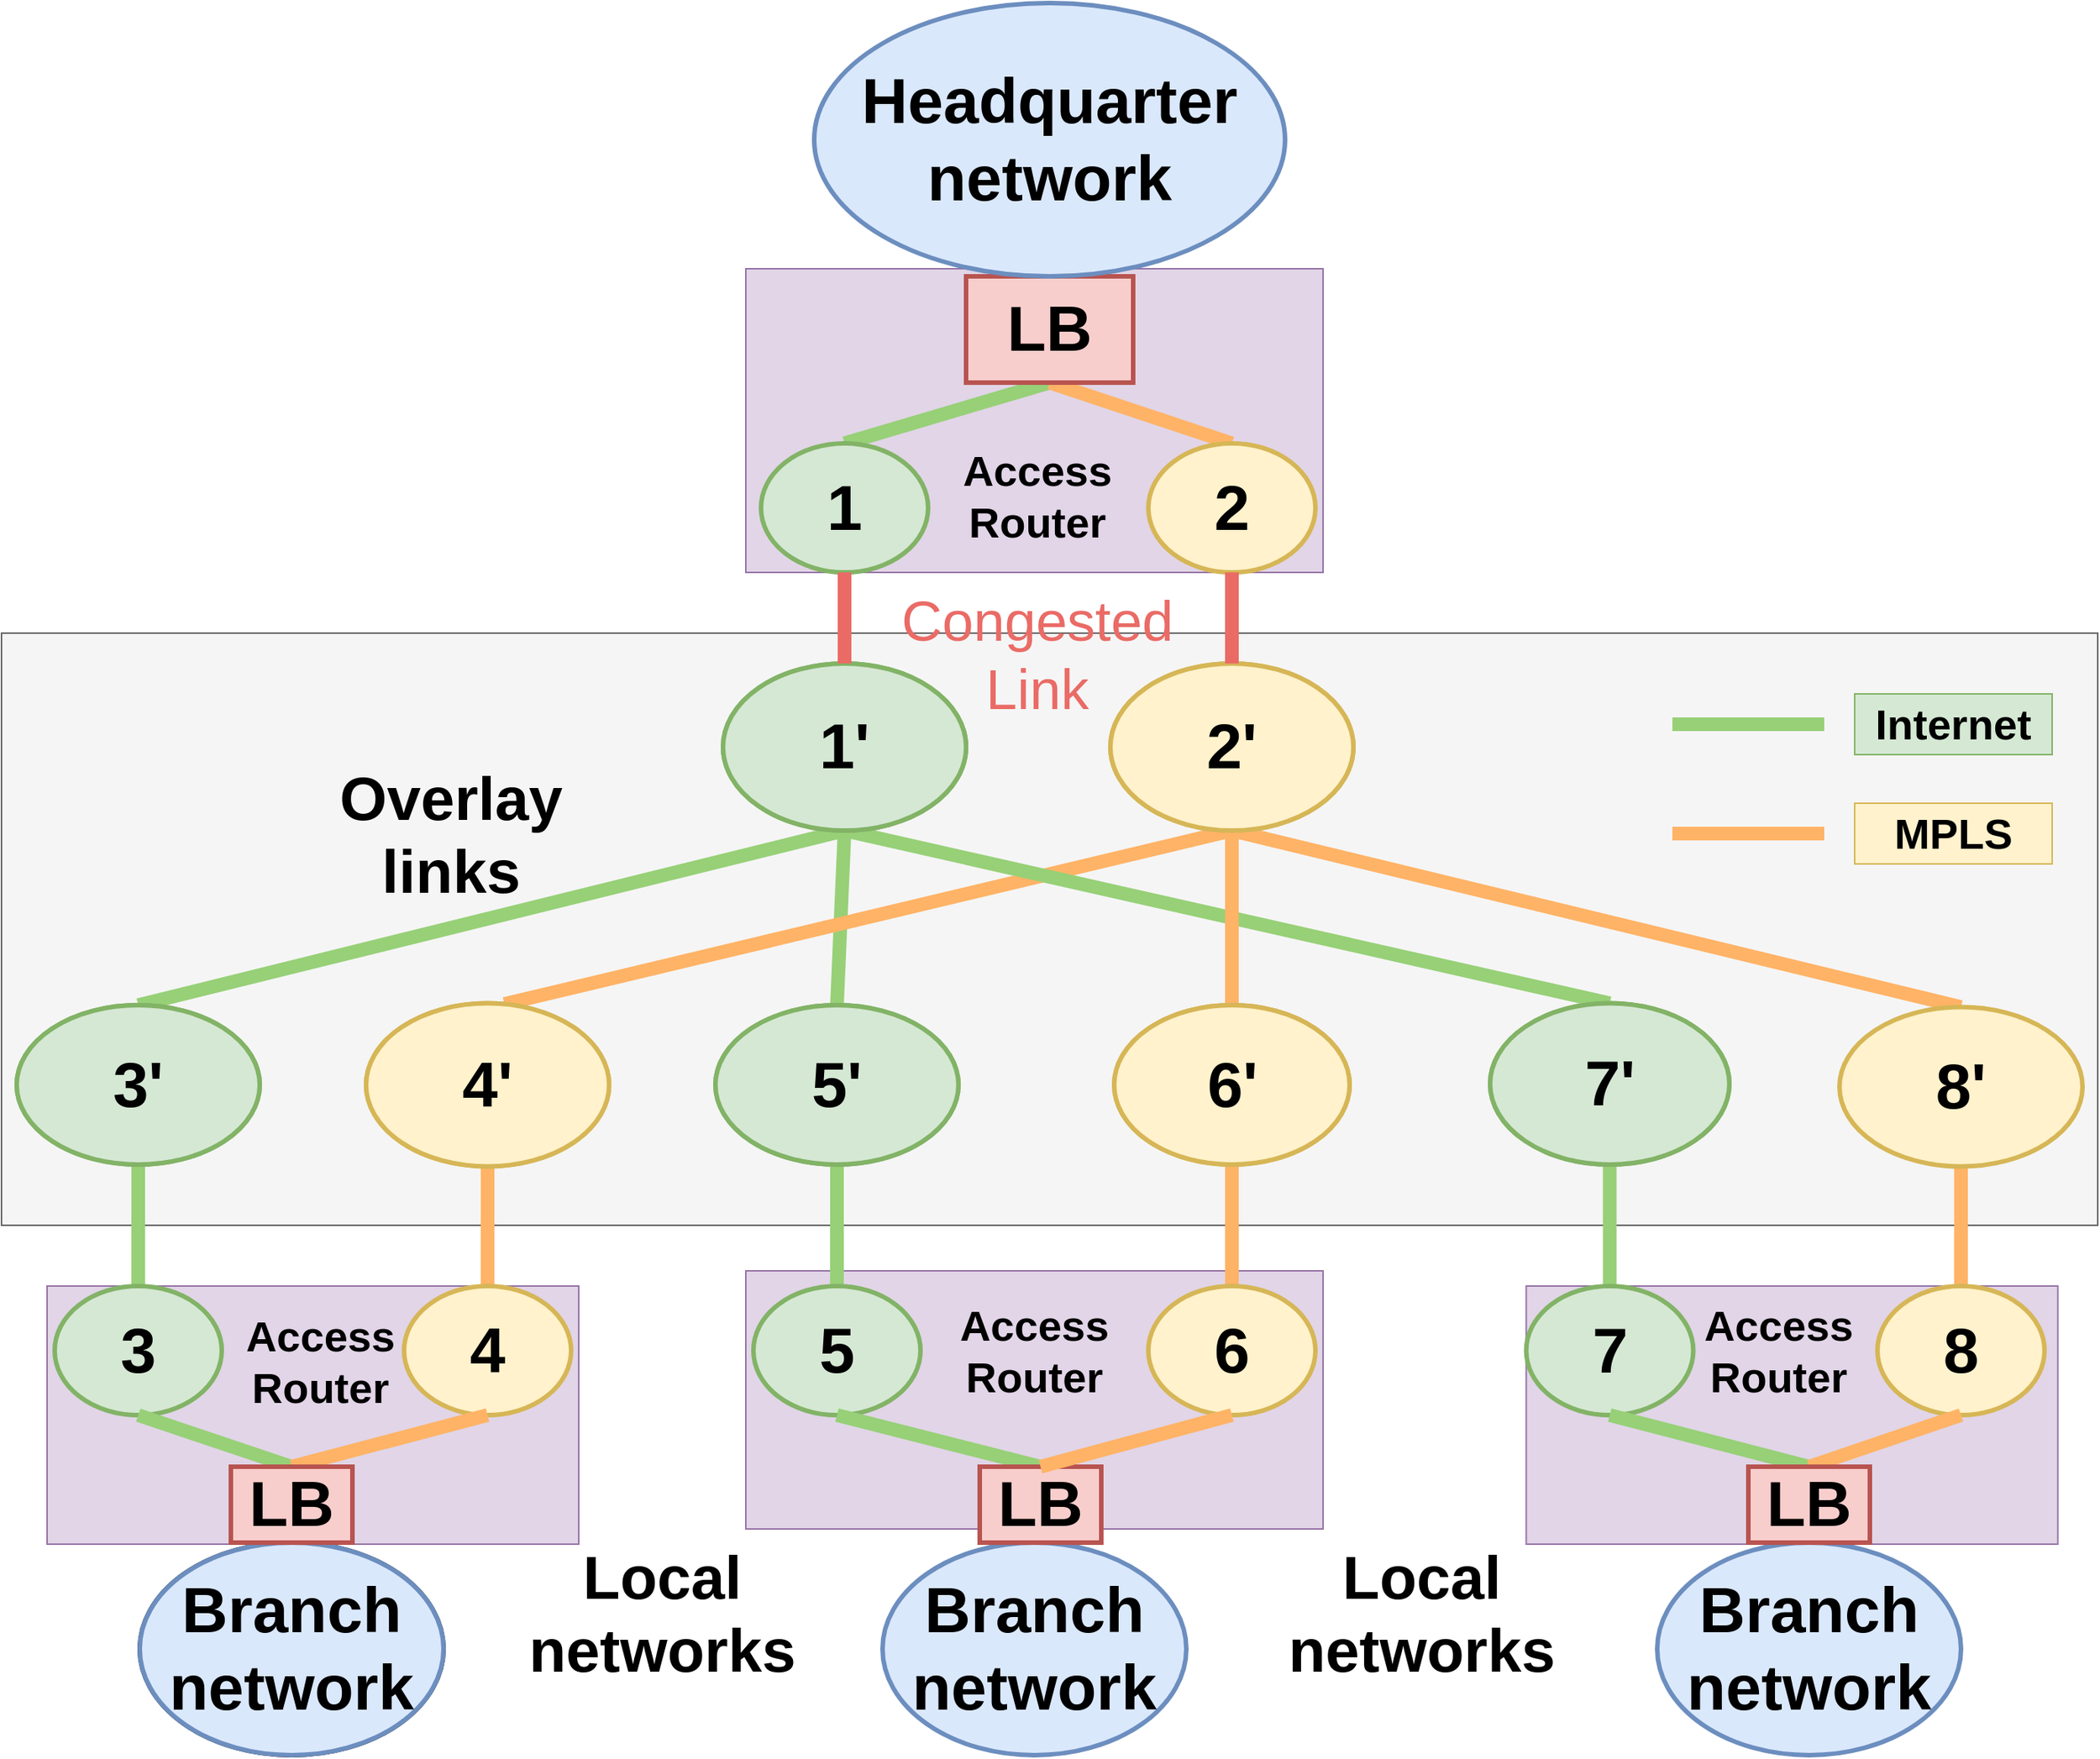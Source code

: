 <mxfile version="21.7.2" type="github">
  <diagram name="Page-1" id="ULckoyat54zV__HIXDZd">
    <mxGraphModel dx="4014" dy="2745" grid="1" gridSize="10" guides="1" tooltips="1" connect="1" arrows="1" fold="1" page="1" pageScale="1" pageWidth="827" pageHeight="1169" math="0" shadow="0">
      <root>
        <mxCell id="0" />
        <mxCell id="1" parent="0" />
        <mxCell id="v4-6-bHVS8jRS0BCCZuM-1" value="" style="rounded=0;whiteSpace=wrap;html=1;fillColor=#f5f5f5;fontColor=#333333;strokeColor=#666666;" parent="1" vertex="1">
          <mxGeometry x="-270" y="340" width="1380" height="390" as="geometry" />
        </mxCell>
        <mxCell id="v4-6-bHVS8jRS0BCCZuM-78" value="" style="rounded=0;whiteSpace=wrap;html=1;fillColor=#e1d5e7;strokeColor=#9673a6;" parent="1" vertex="1">
          <mxGeometry x="733.75" y="770" width="350" height="170" as="geometry" />
        </mxCell>
        <mxCell id="v4-6-bHVS8jRS0BCCZuM-76" value="" style="rounded=0;whiteSpace=wrap;html=1;fillColor=#e1d5e7;strokeColor=#9673a6;" parent="1" vertex="1">
          <mxGeometry x="220" y="760" width="380" height="170" as="geometry" />
        </mxCell>
        <mxCell id="v4-6-bHVS8jRS0BCCZuM-74" value="" style="rounded=0;whiteSpace=wrap;html=1;fillColor=#e1d5e7;strokeColor=#9673a6;" parent="1" vertex="1">
          <mxGeometry x="220" y="100" width="380" height="200" as="geometry" />
        </mxCell>
        <mxCell id="v4-6-bHVS8jRS0BCCZuM-73" value="" style="rounded=0;whiteSpace=wrap;html=1;fillColor=#e1d5e7;strokeColor=#9673a6;" parent="1" vertex="1">
          <mxGeometry x="-240" y="770" width="350" height="170" as="geometry" />
        </mxCell>
        <mxCell id="v4-6-bHVS8jRS0BCCZuM-2" style="rounded=0;orthogonalLoop=1;jettySize=auto;html=1;entryX=0.5;entryY=0;entryDx=0;entryDy=0;strokeWidth=9;endArrow=none;endFill=0;strokeColor=#97D077;exitX=0.5;exitY=1;exitDx=0;exitDy=0;fontSize=42;" parent="1" source="v4-6-bHVS8jRS0BCCZuM-21" target="v4-6-bHVS8jRS0BCCZuM-25" edge="1">
          <mxGeometry relative="1" as="geometry">
            <mxPoint x="301.723" y="459.287" as="sourcePoint" />
            <mxPoint x="260" y="600" as="targetPoint" />
          </mxGeometry>
        </mxCell>
        <mxCell id="v4-6-bHVS8jRS0BCCZuM-3" style="rounded=0;orthogonalLoop=1;jettySize=auto;html=1;exitX=0.5;exitY=1;exitDx=0;exitDy=0;entryX=0.5;entryY=0;entryDx=0;entryDy=0;strokeWidth=9;endArrow=none;endFill=0;strokeColor=#97D077;fontSize=42;" parent="1" source="v4-6-bHVS8jRS0BCCZuM-23" target="v4-6-bHVS8jRS0BCCZuM-45" edge="1">
          <mxGeometry relative="1" as="geometry">
            <mxPoint x="-270" y="675" as="sourcePoint" />
          </mxGeometry>
        </mxCell>
        <mxCell id="v4-6-bHVS8jRS0BCCZuM-4" style="rounded=0;orthogonalLoop=1;jettySize=auto;html=1;exitX=0.5;exitY=1;exitDx=0;exitDy=0;strokeWidth=9;endArrow=none;endFill=0;strokeColor=#FFB366;entryX=0.5;entryY=0;entryDx=0;entryDy=0;fontSize=42;" parent="1" source="v4-6-bHVS8jRS0BCCZuM-24" target="v4-6-bHVS8jRS0BCCZuM-46" edge="1">
          <mxGeometry relative="1" as="geometry">
            <mxPoint x="-140" y="740.0" as="targetPoint" />
            <mxPoint x="-5" y="670" as="sourcePoint" />
          </mxGeometry>
        </mxCell>
        <mxCell id="v4-6-bHVS8jRS0BCCZuM-5" style="rounded=0;orthogonalLoop=1;jettySize=auto;html=1;strokeWidth=9;endArrow=none;endFill=0;strokeColor=#97D077;exitX=0.5;exitY=1;exitDx=0;exitDy=0;fontSize=42;" parent="1" source="v4-6-bHVS8jRS0BCCZuM-28" target="v4-6-bHVS8jRS0BCCZuM-49" edge="1">
          <mxGeometry relative="1" as="geometry">
            <mxPoint x="830.075" y="664.77" as="sourcePoint" />
          </mxGeometry>
        </mxCell>
        <mxCell id="v4-6-bHVS8jRS0BCCZuM-6" style="rounded=0;orthogonalLoop=1;jettySize=auto;html=1;strokeWidth=9;endArrow=none;endFill=0;strokeColor=#FFB366;exitX=0.5;exitY=1;exitDx=0;exitDy=0;fontSize=42;" parent="1" source="v4-6-bHVS8jRS0BCCZuM-29" target="v4-6-bHVS8jRS0BCCZuM-50" edge="1">
          <mxGeometry relative="1" as="geometry">
            <mxPoint x="1021.755" y="662.883" as="sourcePoint" />
          </mxGeometry>
        </mxCell>
        <mxCell id="v4-6-bHVS8jRS0BCCZuM-7" value="LB" style="rounded=0;whiteSpace=wrap;html=1;fontStyle=1;fontSize=42;" parent="1" vertex="1">
          <mxGeometry x="374" y="889" width="80" height="50" as="geometry" />
        </mxCell>
        <mxCell id="v4-6-bHVS8jRS0BCCZuM-8" value="LB" style="rounded=0;whiteSpace=wrap;html=1;fontStyle=1;fontSize=42;" parent="1" vertex="1">
          <mxGeometry x="880" y="889" width="80" height="50" as="geometry" />
        </mxCell>
        <mxCell id="v4-6-bHVS8jRS0BCCZuM-9" value="Local network" style="ellipse;whiteSpace=wrap;html=1;fontStyle=1;fontSize=42;strokeWidth=3;" parent="1" vertex="1">
          <mxGeometry x="-179" y="939" width="200" height="140" as="geometry" />
        </mxCell>
        <mxCell id="v4-6-bHVS8jRS0BCCZuM-10" value="Local network" style="ellipse;whiteSpace=wrap;html=1;fontStyle=1;fontSize=42;" parent="1" vertex="1">
          <mxGeometry x="310" y="939" width="200" height="140" as="geometry" />
        </mxCell>
        <mxCell id="v4-6-bHVS8jRS0BCCZuM-11" value="Local network" style="ellipse;whiteSpace=wrap;html=1;fontStyle=1;fontSize=42;" parent="1" vertex="1">
          <mxGeometry x="820" y="939" width="200" height="140" as="geometry" />
        </mxCell>
        <mxCell id="v4-6-bHVS8jRS0BCCZuM-12" style="rounded=0;orthogonalLoop=1;jettySize=auto;html=1;exitX=0.5;exitY=1;exitDx=0;exitDy=0;entryX=0.5;entryY=0;entryDx=0;entryDy=0;strokeWidth=9;endArrow=none;endFill=0;strokeColor=#97D077;fontSize=42;" parent="1" source="v4-6-bHVS8jRS0BCCZuM-26" target="v4-6-bHVS8jRS0BCCZuM-60" edge="1">
          <mxGeometry relative="1" as="geometry">
            <mxPoint x="410" y="310" as="sourcePoint" />
            <mxPoint x="260" y="360" as="targetPoint" />
          </mxGeometry>
        </mxCell>
        <mxCell id="v4-6-bHVS8jRS0BCCZuM-13" style="rounded=0;orthogonalLoop=1;jettySize=auto;html=1;exitX=0.5;exitY=1;exitDx=0;exitDy=0;entryX=0.5;entryY=0;entryDx=0;entryDy=0;strokeWidth=9;endArrow=none;endFill=0;strokeColor=#FFB366;fontSize=42;" parent="1" source="v4-6-bHVS8jRS0BCCZuM-26" target="v4-6-bHVS8jRS0BCCZuM-61" edge="1">
          <mxGeometry relative="1" as="geometry">
            <mxPoint x="410" y="310" as="sourcePoint" />
            <mxPoint x="525" y="365" as="targetPoint" />
          </mxGeometry>
        </mxCell>
        <mxCell id="v4-6-bHVS8jRS0BCCZuM-14" style="rounded=0;orthogonalLoop=1;jettySize=auto;html=1;entryX=0.5;entryY=0;entryDx=0;entryDy=0;strokeWidth=9;endArrow=none;endFill=0;strokeColor=#97D077;exitX=0.5;exitY=1;exitDx=0;exitDy=0;fontSize=42;" parent="1" source="v4-6-bHVS8jRS0BCCZuM-21" target="v4-6-bHVS8jRS0BCCZuM-23" edge="1">
          <mxGeometry relative="1" as="geometry">
            <mxPoint x="260" y="460" as="sourcePoint" />
            <mxPoint x="-270" y="595" as="targetPoint" />
          </mxGeometry>
        </mxCell>
        <mxCell id="v4-6-bHVS8jRS0BCCZuM-15" style="rounded=0;orthogonalLoop=1;jettySize=auto;html=1;exitX=0.5;exitY=1;exitDx=0;exitDy=0;entryX=0.569;entryY=0.005;entryDx=0;entryDy=0;strokeWidth=9;endArrow=none;endFill=0;strokeColor=#FFB366;entryPerimeter=0;fontSize=42;" parent="1" source="v4-6-bHVS8jRS0BCCZuM-22" target="v4-6-bHVS8jRS0BCCZuM-24" edge="1">
          <mxGeometry relative="1" as="geometry">
            <mxPoint x="525" y="435" as="sourcePoint" />
            <mxPoint x="-5" y="600" as="targetPoint" />
          </mxGeometry>
        </mxCell>
        <mxCell id="v4-6-bHVS8jRS0BCCZuM-16" style="rounded=0;orthogonalLoop=1;jettySize=auto;html=1;strokeWidth=9;endArrow=none;endFill=0;entryX=0.5;entryY=0;entryDx=0;entryDy=0;exitX=0.5;exitY=1;exitDx=0;exitDy=0;strokeColor=#97D077;fontSize=42;" parent="1" source="v4-6-bHVS8jRS0BCCZuM-21" target="v4-6-bHVS8jRS0BCCZuM-28" edge="1">
          <mxGeometry relative="1" as="geometry">
            <mxPoint x="313" y="460" as="sourcePoint" />
            <mxPoint x="790" y="595" as="targetPoint" />
          </mxGeometry>
        </mxCell>
        <mxCell id="v4-6-bHVS8jRS0BCCZuM-17" style="rounded=0;orthogonalLoop=1;jettySize=auto;html=1;exitX=0.5;exitY=1;exitDx=0;exitDy=0;strokeWidth=9;endArrow=none;endFill=0;entryX=0.5;entryY=0;entryDx=0;entryDy=0;strokeColor=#FFB366;fontSize=42;" parent="1" source="v4-6-bHVS8jRS0BCCZuM-22" target="v4-6-bHVS8jRS0BCCZuM-29" edge="1">
          <mxGeometry relative="1" as="geometry">
            <mxPoint x="525" y="435" as="sourcePoint" />
            <mxPoint x="1055" y="600" as="targetPoint" />
          </mxGeometry>
        </mxCell>
        <mxCell id="v4-6-bHVS8jRS0BCCZuM-18" style="rounded=0;orthogonalLoop=1;jettySize=auto;html=1;strokeWidth=9;endArrow=none;endFill=0;exitX=0.5;exitY=1;exitDx=0;exitDy=0;strokeColor=#FFB366;fontSize=42;" parent="1" source="v4-6-bHVS8jRS0BCCZuM-22" target="v4-6-bHVS8jRS0BCCZuM-27" edge="1">
          <mxGeometry relative="1" as="geometry">
            <mxPoint x="525" y="435" as="sourcePoint" />
            <mxPoint x="525" y="605" as="targetPoint" />
          </mxGeometry>
        </mxCell>
        <mxCell id="v4-6-bHVS8jRS0BCCZuM-19" style="rounded=0;orthogonalLoop=1;jettySize=auto;html=1;exitX=0.5;exitY=1;exitDx=0;exitDy=0;strokeWidth=9;endArrow=none;endFill=0;strokeColor=#97D077;entryX=0.5;entryY=0;entryDx=0;entryDy=0;fontSize=42;" parent="1" source="v4-6-bHVS8jRS0BCCZuM-25" target="v4-6-bHVS8jRS0BCCZuM-47" edge="1">
          <mxGeometry relative="1" as="geometry">
            <mxPoint x="260" y="680" as="sourcePoint" />
            <mxPoint x="340" y="740" as="targetPoint" />
          </mxGeometry>
        </mxCell>
        <mxCell id="v4-6-bHVS8jRS0BCCZuM-20" style="rounded=0;orthogonalLoop=1;jettySize=auto;html=1;entryX=0.5;entryY=0;entryDx=0;entryDy=0;strokeWidth=9;endArrow=none;endFill=0;exitX=0.5;exitY=1;exitDx=0;exitDy=0;strokeColor=#FFB366;fontSize=42;" parent="1" source="v4-6-bHVS8jRS0BCCZuM-27" target="v4-6-bHVS8jRS0BCCZuM-48" edge="1">
          <mxGeometry relative="1" as="geometry">
            <mxPoint x="493" y="669" as="sourcePoint" />
            <mxPoint x="414" y="740" as="targetPoint" />
          </mxGeometry>
        </mxCell>
        <mxCell id="v4-6-bHVS8jRS0BCCZuM-21" value="1" style="ellipse;whiteSpace=wrap;html=1;fontStyle=1;fontSize=42;strokeWidth=3;fillColor=#d5e8d4;strokeColor=#82b366;" parent="1" vertex="1">
          <mxGeometry x="205" y="360" width="160" height="110" as="geometry" />
        </mxCell>
        <mxCell id="v4-6-bHVS8jRS0BCCZuM-22" value="2" style="ellipse;whiteSpace=wrap;html=1;fontStyle=1;fontSize=42;strokeWidth=3;fillColor=#fff2cc;strokeColor=#d6b656;" parent="1" vertex="1">
          <mxGeometry x="460" y="360" width="160" height="110" as="geometry" />
        </mxCell>
        <mxCell id="v4-6-bHVS8jRS0BCCZuM-23" value="3" style="ellipse;whiteSpace=wrap;html=1;fontStyle=1;fontSize=42;strokeWidth=3;fillColor=#d5e8d4;strokeColor=#82b366;" parent="1" vertex="1">
          <mxGeometry x="-260" y="585" width="160" height="105" as="geometry" />
        </mxCell>
        <mxCell id="v4-6-bHVS8jRS0BCCZuM-24" value="4" style="ellipse;whiteSpace=wrap;html=1;fontStyle=1;fontSize=42;strokeWidth=3;fillColor=#fff2cc;strokeColor=#d6b656;" parent="1" vertex="1">
          <mxGeometry x="-30" y="583.75" width="160" height="107.5" as="geometry" />
        </mxCell>
        <mxCell id="v4-6-bHVS8jRS0BCCZuM-25" value="5" style="ellipse;whiteSpace=wrap;html=1;fontStyle=1;fontSize=42;strokeWidth=3;fillColor=#d5e8d4;strokeColor=#82b366;" parent="1" vertex="1">
          <mxGeometry x="200" y="585" width="160" height="105" as="geometry" />
        </mxCell>
        <mxCell id="v4-6-bHVS8jRS0BCCZuM-26" value="LB" style="rounded=0;whiteSpace=wrap;html=1;fontStyle=1;fontSize=42;strokeWidth=3;fillColor=#f8cecc;strokeColor=#b85450;" parent="1" vertex="1">
          <mxGeometry x="365" y="105" width="110" height="70" as="geometry" />
        </mxCell>
        <mxCell id="v4-6-bHVS8jRS0BCCZuM-27" value="6" style="ellipse;whiteSpace=wrap;html=1;fontStyle=1;fontSize=42;strokeWidth=3;fillColor=#fff2cc;strokeColor=#d6b656;" parent="1" vertex="1">
          <mxGeometry x="462.5" y="585" width="155" height="105" as="geometry" />
        </mxCell>
        <mxCell id="v4-6-bHVS8jRS0BCCZuM-28" value="7" style="ellipse;whiteSpace=wrap;html=1;fontStyle=1;fontSize=42;strokeWidth=3;fillColor=#d5e8d4;strokeColor=#82b366;" parent="1" vertex="1">
          <mxGeometry x="710" y="583.75" width="157.5" height="106.25" as="geometry" />
        </mxCell>
        <mxCell id="v4-6-bHVS8jRS0BCCZuM-29" value="8&#39;" style="ellipse;whiteSpace=wrap;html=1;fontStyle=1;fontSize=42;strokeWidth=3;fillColor=#fff2cc;strokeColor=#d6b656;" parent="1" vertex="1">
          <mxGeometry x="940" y="586.25" width="160" height="105" as="geometry" />
        </mxCell>
        <mxCell id="v4-6-bHVS8jRS0BCCZuM-30" value="Branch network" style="ellipse;whiteSpace=wrap;html=1;fontStyle=1;fontSize=42;strokeWidth=3;fillColor=#dae8fc;strokeColor=#6c8ebf;" parent="1" vertex="1">
          <mxGeometry x="820" y="939" width="200" height="140" as="geometry" />
        </mxCell>
        <mxCell id="v4-6-bHVS8jRS0BCCZuM-31" value="Branch network" style="ellipse;whiteSpace=wrap;html=1;fontStyle=1;fontSize=42;strokeWidth=3;fillColor=#dae8fc;strokeColor=#6c8ebf;" parent="1" vertex="1">
          <mxGeometry x="310" y="939" width="200" height="140" as="geometry" />
        </mxCell>
        <mxCell id="v4-6-bHVS8jRS0BCCZuM-32" value="Branch network" style="ellipse;whiteSpace=wrap;html=1;fontStyle=1;fontSize=42;strokeWidth=3;fillColor=#dae8fc;strokeColor=#6c8ebf;" parent="1" vertex="1">
          <mxGeometry x="-179" y="939" width="200" height="140" as="geometry" />
        </mxCell>
        <mxCell id="v4-6-bHVS8jRS0BCCZuM-33" value="" style="endArrow=none;html=1;rounded=0;strokeWidth=9;strokeColor=#97D077;fontSize=42;" parent="1" edge="1">
          <mxGeometry width="50" height="50" relative="1" as="geometry">
            <mxPoint x="830" y="400" as="sourcePoint" />
            <mxPoint x="930" y="400" as="targetPoint" />
          </mxGeometry>
        </mxCell>
        <mxCell id="v4-6-bHVS8jRS0BCCZuM-34" value="" style="endArrow=none;html=1;rounded=0;strokeWidth=9;strokeColor=#FFB366;fontSize=42;" parent="1" edge="1">
          <mxGeometry width="50" height="50" relative="1" as="geometry">
            <mxPoint x="830" y="472" as="sourcePoint" />
            <mxPoint x="930" y="472" as="targetPoint" />
          </mxGeometry>
        </mxCell>
        <mxCell id="v4-6-bHVS8jRS0BCCZuM-35" value="Internet" style="text;html=1;strokeColor=#82b366;fillColor=#d5e8d4;align=center;verticalAlign=middle;whiteSpace=wrap;rounded=0;fontSize=28;fontStyle=1" parent="1" vertex="1">
          <mxGeometry x="950" y="380" width="130" height="40" as="geometry" />
        </mxCell>
        <mxCell id="v4-6-bHVS8jRS0BCCZuM-36" value="MPLS" style="text;html=1;strokeColor=#d6b656;fillColor=#fff2cc;align=center;verticalAlign=middle;whiteSpace=wrap;rounded=0;fontSize=28;fontStyle=1" parent="1" vertex="1">
          <mxGeometry x="950" y="452" width="130" height="40" as="geometry" />
        </mxCell>
        <mxCell id="v4-6-bHVS8jRS0BCCZuM-37" value="Headquarter network" style="ellipse;whiteSpace=wrap;html=1;fontStyle=1;fontSize=42;strokeWidth=3;fillColor=#dae8fc;strokeColor=#6c8ebf;" parent="1" vertex="1">
          <mxGeometry x="265" y="-75" width="310" height="180" as="geometry" />
        </mxCell>
        <mxCell id="v4-6-bHVS8jRS0BCCZuM-38" value="1&#39;" style="ellipse;whiteSpace=wrap;html=1;fontStyle=1;fontSize=42;strokeWidth=3;fillColor=#d5e8d4;strokeColor=#82b366;" parent="1" vertex="1">
          <mxGeometry x="205" y="360" width="160" height="110" as="geometry" />
        </mxCell>
        <mxCell id="v4-6-bHVS8jRS0BCCZuM-39" value="2&#39;" style="ellipse;whiteSpace=wrap;html=1;fontStyle=1;fontSize=42;strokeWidth=3;fillColor=#fff2cc;strokeColor=#d6b656;" parent="1" vertex="1">
          <mxGeometry x="460" y="360" width="160" height="110" as="geometry" />
        </mxCell>
        <mxCell id="v4-6-bHVS8jRS0BCCZuM-40" value="6&#39;" style="ellipse;whiteSpace=wrap;html=1;fontStyle=1;fontSize=42;strokeWidth=3;fillColor=#fff2cc;strokeColor=#d6b656;" parent="1" vertex="1">
          <mxGeometry x="462.5" y="585" width="155" height="105" as="geometry" />
        </mxCell>
        <mxCell id="v4-6-bHVS8jRS0BCCZuM-41" value="5&#39;" style="ellipse;whiteSpace=wrap;html=1;fontStyle=1;fontSize=42;strokeWidth=3;fillColor=#d5e8d4;strokeColor=#82b366;" parent="1" vertex="1">
          <mxGeometry x="200" y="585" width="160" height="105" as="geometry" />
        </mxCell>
        <mxCell id="v4-6-bHVS8jRS0BCCZuM-42" value="4&#39;" style="ellipse;whiteSpace=wrap;html=1;fontStyle=1;fontSize=42;strokeWidth=3;fillColor=#fff2cc;strokeColor=#d6b656;" parent="1" vertex="1">
          <mxGeometry x="-30" y="583.75" width="160" height="107.5" as="geometry" />
        </mxCell>
        <mxCell id="v4-6-bHVS8jRS0BCCZuM-43" value="3&#39;" style="ellipse;whiteSpace=wrap;html=1;fontStyle=1;fontSize=42;strokeWidth=3;fillColor=#d5e8d4;strokeColor=#82b366;" parent="1" vertex="1">
          <mxGeometry x="-260" y="585" width="160" height="105" as="geometry" />
        </mxCell>
        <mxCell id="v4-6-bHVS8jRS0BCCZuM-44" value="7&#39;" style="ellipse;whiteSpace=wrap;html=1;fontStyle=1;fontSize=42;strokeWidth=3;fillColor=#d5e8d4;strokeColor=#82b366;" parent="1" vertex="1">
          <mxGeometry x="710" y="583.75" width="157.5" height="106.25" as="geometry" />
        </mxCell>
        <mxCell id="v4-6-bHVS8jRS0BCCZuM-45" value="3" style="ellipse;whiteSpace=wrap;html=1;fontStyle=1;fontSize=42;strokeWidth=3;fillColor=#d5e8d4;strokeColor=#82b366;" parent="1" vertex="1">
          <mxGeometry x="-235" y="770" width="110" height="85" as="geometry" />
        </mxCell>
        <mxCell id="v4-6-bHVS8jRS0BCCZuM-46" value="4" style="ellipse;whiteSpace=wrap;html=1;fontStyle=1;fontSize=42;strokeWidth=3;fillColor=#fff2cc;strokeColor=#d6b656;" parent="1" vertex="1">
          <mxGeometry x="-5" y="770" width="110" height="85" as="geometry" />
        </mxCell>
        <mxCell id="v4-6-bHVS8jRS0BCCZuM-47" value="5" style="ellipse;whiteSpace=wrap;html=1;fontStyle=1;fontSize=42;strokeWidth=3;fillColor=#d5e8d4;strokeColor=#82b366;" parent="1" vertex="1">
          <mxGeometry x="225" y="770" width="110" height="85" as="geometry" />
        </mxCell>
        <mxCell id="v4-6-bHVS8jRS0BCCZuM-48" value="6" style="ellipse;whiteSpace=wrap;html=1;fontStyle=1;fontSize=42;strokeWidth=3;fillColor=#fff2cc;strokeColor=#d6b656;" parent="1" vertex="1">
          <mxGeometry x="485" y="770" width="110" height="85" as="geometry" />
        </mxCell>
        <mxCell id="v4-6-bHVS8jRS0BCCZuM-49" value="7" style="ellipse;whiteSpace=wrap;html=1;fontStyle=1;fontSize=42;strokeWidth=3;fillColor=#d5e8d4;strokeColor=#82b366;" parent="1" vertex="1">
          <mxGeometry x="733.75" y="770" width="110" height="85" as="geometry" />
        </mxCell>
        <mxCell id="v4-6-bHVS8jRS0BCCZuM-50" value="8" style="ellipse;whiteSpace=wrap;html=1;fontStyle=1;fontSize=42;strokeWidth=3;fillColor=#fff2cc;strokeColor=#d6b656;" parent="1" vertex="1">
          <mxGeometry x="965" y="770" width="110" height="85" as="geometry" />
        </mxCell>
        <mxCell id="v4-6-bHVS8jRS0BCCZuM-51" style="rounded=0;orthogonalLoop=1;jettySize=auto;html=1;exitX=0.5;exitY=0;exitDx=0;exitDy=0;entryX=0.5;entryY=1;entryDx=0;entryDy=0;strokeWidth=9;endArrow=none;endFill=0;strokeColor=#97D077;fontSize=42;" parent="1" source="v4-6-bHVS8jRS0BCCZuM-57" target="v4-6-bHVS8jRS0BCCZuM-45" edge="1">
          <mxGeometry relative="1" as="geometry">
            <mxPoint x="-170" y="700" as="sourcePoint" />
            <mxPoint x="-170" y="780" as="targetPoint" />
          </mxGeometry>
        </mxCell>
        <mxCell id="v4-6-bHVS8jRS0BCCZuM-52" style="rounded=0;orthogonalLoop=1;jettySize=auto;html=1;exitX=0.5;exitY=0;exitDx=0;exitDy=0;strokeWidth=9;endArrow=none;endFill=0;strokeColor=#FFB366;entryX=0.5;entryY=1;entryDx=0;entryDy=0;fontSize=42;" parent="1" source="v4-6-bHVS8jRS0BCCZuM-57" target="v4-6-bHVS8jRS0BCCZuM-46" edge="1">
          <mxGeometry relative="1" as="geometry">
            <mxPoint x="60" y="780" as="targetPoint" />
            <mxPoint x="60" y="701" as="sourcePoint" />
          </mxGeometry>
        </mxCell>
        <mxCell id="v4-6-bHVS8jRS0BCCZuM-53" style="rounded=0;orthogonalLoop=1;jettySize=auto;html=1;exitX=0.5;exitY=0;exitDx=0;exitDy=0;entryX=0.5;entryY=1;entryDx=0;entryDy=0;strokeWidth=9;endArrow=none;endFill=0;strokeColor=#97D077;fontSize=42;" parent="1" source="v4-6-bHVS8jRS0BCCZuM-59" target="v4-6-bHVS8jRS0BCCZuM-47" edge="1">
          <mxGeometry relative="1" as="geometry">
            <mxPoint x="400" y="889" as="sourcePoint" />
            <mxPoint x="299" y="855" as="targetPoint" />
          </mxGeometry>
        </mxCell>
        <mxCell id="v4-6-bHVS8jRS0BCCZuM-55" style="rounded=0;orthogonalLoop=1;jettySize=auto;html=1;exitX=0.5;exitY=0;exitDx=0;exitDy=0;entryX=0.5;entryY=1;entryDx=0;entryDy=0;strokeWidth=9;endArrow=none;endFill=0;strokeColor=#97D077;fontSize=42;" parent="1" source="v4-6-bHVS8jRS0BCCZuM-58" target="v4-6-bHVS8jRS0BCCZuM-49" edge="1">
          <mxGeometry relative="1" as="geometry">
            <mxPoint x="881" y="889" as="sourcePoint" />
            <mxPoint x="780" y="855" as="targetPoint" />
          </mxGeometry>
        </mxCell>
        <mxCell id="v4-6-bHVS8jRS0BCCZuM-56" style="rounded=0;orthogonalLoop=1;jettySize=auto;html=1;exitX=0.5;exitY=0;exitDx=0;exitDy=0;strokeWidth=9;endArrow=none;endFill=0;strokeColor=#FFB366;entryX=0.5;entryY=1;entryDx=0;entryDy=0;fontSize=42;" parent="1" source="v4-6-bHVS8jRS0BCCZuM-58" target="v4-6-bHVS8jRS0BCCZuM-50" edge="1">
          <mxGeometry relative="1" as="geometry">
            <mxPoint x="1010" y="855" as="targetPoint" />
            <mxPoint x="881" y="889" as="sourcePoint" />
          </mxGeometry>
        </mxCell>
        <mxCell id="v4-6-bHVS8jRS0BCCZuM-57" value="LB" style="rounded=0;whiteSpace=wrap;html=1;fontStyle=1;fontSize=42;strokeWidth=3;fillColor=#f8cecc;strokeColor=#b85450;" parent="1" vertex="1">
          <mxGeometry x="-119" y="889" width="80" height="50" as="geometry" />
        </mxCell>
        <mxCell id="v4-6-bHVS8jRS0BCCZuM-58" value="LB" style="rounded=0;whiteSpace=wrap;html=1;fontStyle=1;fontSize=42;strokeWidth=3;fillColor=#f8cecc;strokeColor=#b85450;" parent="1" vertex="1">
          <mxGeometry x="880" y="889" width="80" height="50" as="geometry" />
        </mxCell>
        <mxCell id="v4-6-bHVS8jRS0BCCZuM-59" value="LB" style="rounded=0;whiteSpace=wrap;html=1;fontStyle=1;fontSize=42;strokeWidth=3;fillColor=#f8cecc;strokeColor=#b85450;" parent="1" vertex="1">
          <mxGeometry x="374" y="889" width="80" height="50" as="geometry" />
        </mxCell>
        <mxCell id="v4-6-bHVS8jRS0BCCZuM-60" value="1" style="ellipse;whiteSpace=wrap;html=1;fontStyle=1;fontSize=42;strokeWidth=3;fillColor=#d5e8d4;strokeColor=#82b366;" parent="1" vertex="1">
          <mxGeometry x="230" y="215" width="110" height="85" as="geometry" />
        </mxCell>
        <mxCell id="v4-6-bHVS8jRS0BCCZuM-61" value="2" style="ellipse;whiteSpace=wrap;html=1;fontStyle=1;fontSize=42;strokeWidth=3;fillColor=#fff2cc;strokeColor=#d6b656;" parent="1" vertex="1">
          <mxGeometry x="485" y="215" width="110" height="85" as="geometry" />
        </mxCell>
        <mxCell id="v4-6-bHVS8jRS0BCCZuM-62" style="rounded=0;orthogonalLoop=1;jettySize=auto;html=1;exitX=0.5;exitY=0;exitDx=0;exitDy=0;entryX=0.5;entryY=1;entryDx=0;entryDy=0;strokeWidth=9;endArrow=none;endFill=0;strokeColor=#EA6B66;fontSize=42;" parent="1" source="v4-6-bHVS8jRS0BCCZuM-38" target="v4-6-bHVS8jRS0BCCZuM-60" edge="1">
          <mxGeometry relative="1" as="geometry">
            <mxPoint x="430" y="160" as="sourcePoint" />
            <mxPoint x="295" y="225" as="targetPoint" />
          </mxGeometry>
        </mxCell>
        <mxCell id="v4-6-bHVS8jRS0BCCZuM-63" style="rounded=0;orthogonalLoop=1;jettySize=auto;html=1;exitX=0.5;exitY=1;exitDx=0;exitDy=0;entryX=0.5;entryY=0;entryDx=0;entryDy=0;strokeWidth=9;endArrow=none;endFill=0;strokeColor=#EA6B66;fontSize=42;" parent="1" source="v4-6-bHVS8jRS0BCCZuM-61" target="v4-6-bHVS8jRS0BCCZuM-39" edge="1">
          <mxGeometry relative="1" as="geometry">
            <mxPoint x="430" y="160" as="sourcePoint" />
            <mxPoint x="550" y="225" as="targetPoint" />
          </mxGeometry>
        </mxCell>
        <mxCell id="v4-6-bHVS8jRS0BCCZuM-64" value="&lt;div style=&quot;font-size: 37px;&quot;&gt;Congested &lt;br style=&quot;font-size: 37px;&quot;&gt;&lt;/div&gt;&lt;div style=&quot;font-size: 37px;&quot;&gt;Link&lt;br style=&quot;font-size: 37px;&quot;&gt;&lt;/div&gt;" style="text;html=1;strokeColor=none;fillColor=none;align=center;verticalAlign=middle;whiteSpace=wrap;rounded=0;fontSize=37;fontColor=#EA6B66;" parent="1" vertex="1">
          <mxGeometry x="382" y="340" width="60" height="30" as="geometry" />
        </mxCell>
        <mxCell id="v4-6-bHVS8jRS0BCCZuM-65" value="Access Router" style="text;html=1;align=center;verticalAlign=middle;whiteSpace=wrap;rounded=0;fontSize=28;fontStyle=1" parent="1" vertex="1">
          <mxGeometry x="347" y="215" width="130" height="70" as="geometry" />
        </mxCell>
        <mxCell id="v4-6-bHVS8jRS0BCCZuM-66" value="&lt;font style=&quot;font-size: 40px;&quot;&gt;Overlay links&lt;/font&gt;" style="text;html=1;align=center;verticalAlign=middle;whiteSpace=wrap;rounded=0;fontSize=28;fontStyle=1" parent="1" vertex="1">
          <mxGeometry x="-39" y="437" width="130" height="70" as="geometry" />
        </mxCell>
        <mxCell id="v4-6-bHVS8jRS0BCCZuM-68" value="&lt;font style=&quot;font-size: 40px;&quot;&gt;Local networks&lt;/font&gt;" style="text;html=1;align=center;verticalAlign=middle;whiteSpace=wrap;rounded=0;fontSize=28;fontStyle=1" parent="1" vertex="1">
          <mxGeometry x="100" y="950" width="130" height="70" as="geometry" />
        </mxCell>
        <mxCell id="v4-6-bHVS8jRS0BCCZuM-69" value="&lt;font style=&quot;font-size: 40px;&quot;&gt;Local networks&lt;/font&gt;" style="text;html=1;align=center;verticalAlign=middle;whiteSpace=wrap;rounded=0;fontSize=28;fontStyle=1" parent="1" vertex="1">
          <mxGeometry x="600" y="950" width="130" height="70" as="geometry" />
        </mxCell>
        <mxCell id="v4-6-bHVS8jRS0BCCZuM-70" value="Access Router" style="text;html=1;align=center;verticalAlign=middle;whiteSpace=wrap;rounded=0;fontSize=28;fontStyle=1" parent="1" vertex="1">
          <mxGeometry x="-125" y="785" width="130" height="70" as="geometry" />
        </mxCell>
        <mxCell id="v4-6-bHVS8jRS0BCCZuM-71" value="Access Router" style="text;html=1;align=center;verticalAlign=middle;whiteSpace=wrap;rounded=0;fontSize=28;fontStyle=1" parent="1" vertex="1">
          <mxGeometry x="345" y="777.5" width="130" height="70" as="geometry" />
        </mxCell>
        <mxCell id="v4-6-bHVS8jRS0BCCZuM-72" value="Access Router" style="text;html=1;align=center;verticalAlign=middle;whiteSpace=wrap;rounded=0;fontSize=28;fontStyle=1" parent="1" vertex="1">
          <mxGeometry x="835" y="777.5" width="130" height="70" as="geometry" />
        </mxCell>
        <mxCell id="v4-6-bHVS8jRS0BCCZuM-77" value="" style="rounded=0;orthogonalLoop=1;jettySize=auto;html=1;exitX=0.5;exitY=0;exitDx=0;exitDy=0;strokeWidth=9;endArrow=none;endFill=0;strokeColor=#FFB366;entryX=0.5;entryY=1;entryDx=0;entryDy=0;fontSize=42;" parent="1" source="v4-6-bHVS8jRS0BCCZuM-59" target="v4-6-bHVS8jRS0BCCZuM-48" edge="1">
          <mxGeometry relative="1" as="geometry">
            <mxPoint x="540" y="855" as="targetPoint" />
            <mxPoint x="414" y="889" as="sourcePoint" />
          </mxGeometry>
        </mxCell>
      </root>
    </mxGraphModel>
  </diagram>
</mxfile>
